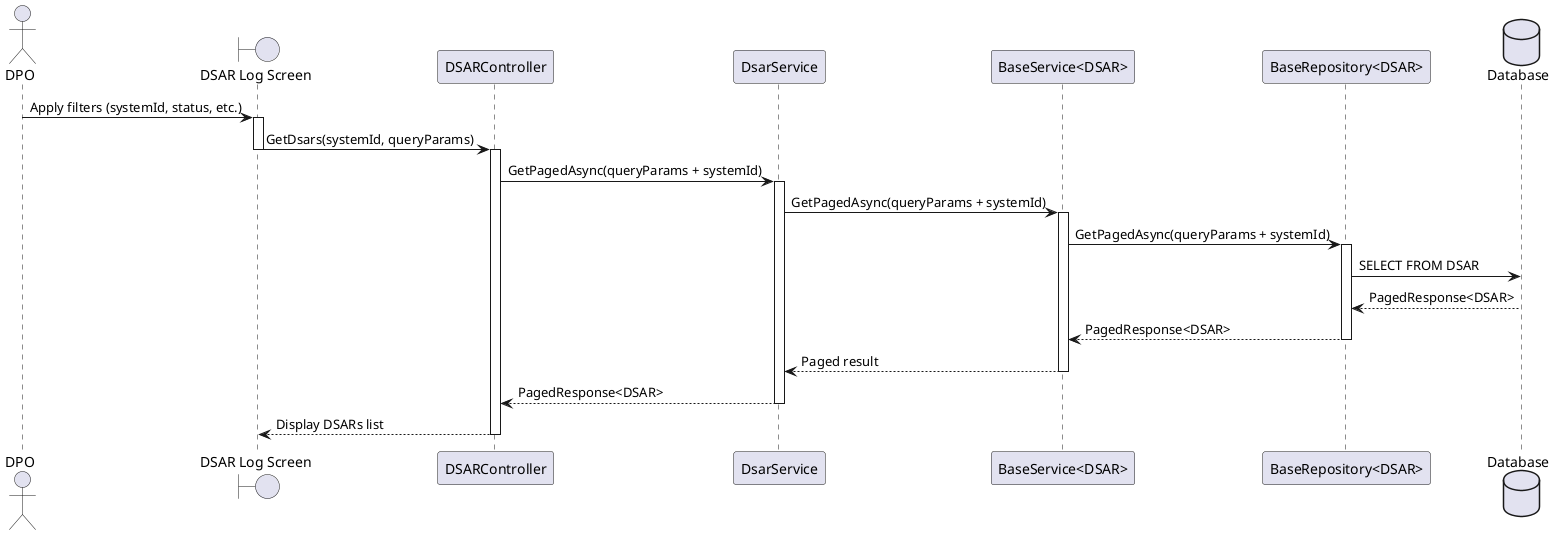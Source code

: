 @startuml
actor DPO
boundary "DSAR Log Screen" as Screen
participant "DSARController" as Controller
participant "DsarService" as Service
participant "BaseService<DSAR>" as BaseService
participant "BaseRepository<DSAR>" as Repo
database "Database" as DB

DPO -> Screen : Apply filters (systemId, status, etc.)
activate Screen
Screen -> Controller : GetDsars(systemId, queryParams)
deactivate Screen
activate Controller

Controller -> Service : GetPagedAsync(queryParams + systemId)
activate Service

Service -> BaseService : GetPagedAsync(queryParams + systemId)
activate BaseService

BaseService -> Repo : GetPagedAsync(queryParams + systemId)
activate Repo
Repo -> DB : SELECT FROM DSAR
DB --> Repo : PagedResponse<DSAR>
Repo --> BaseService : PagedResponse<DSAR>
deactivate Repo

BaseService --> Service : Paged result
deactivate BaseService

Service --> Controller : PagedResponse<DSAR>
deactivate Service

Controller --> Screen : Display DSARs list
deactivate Controller
@enduml
